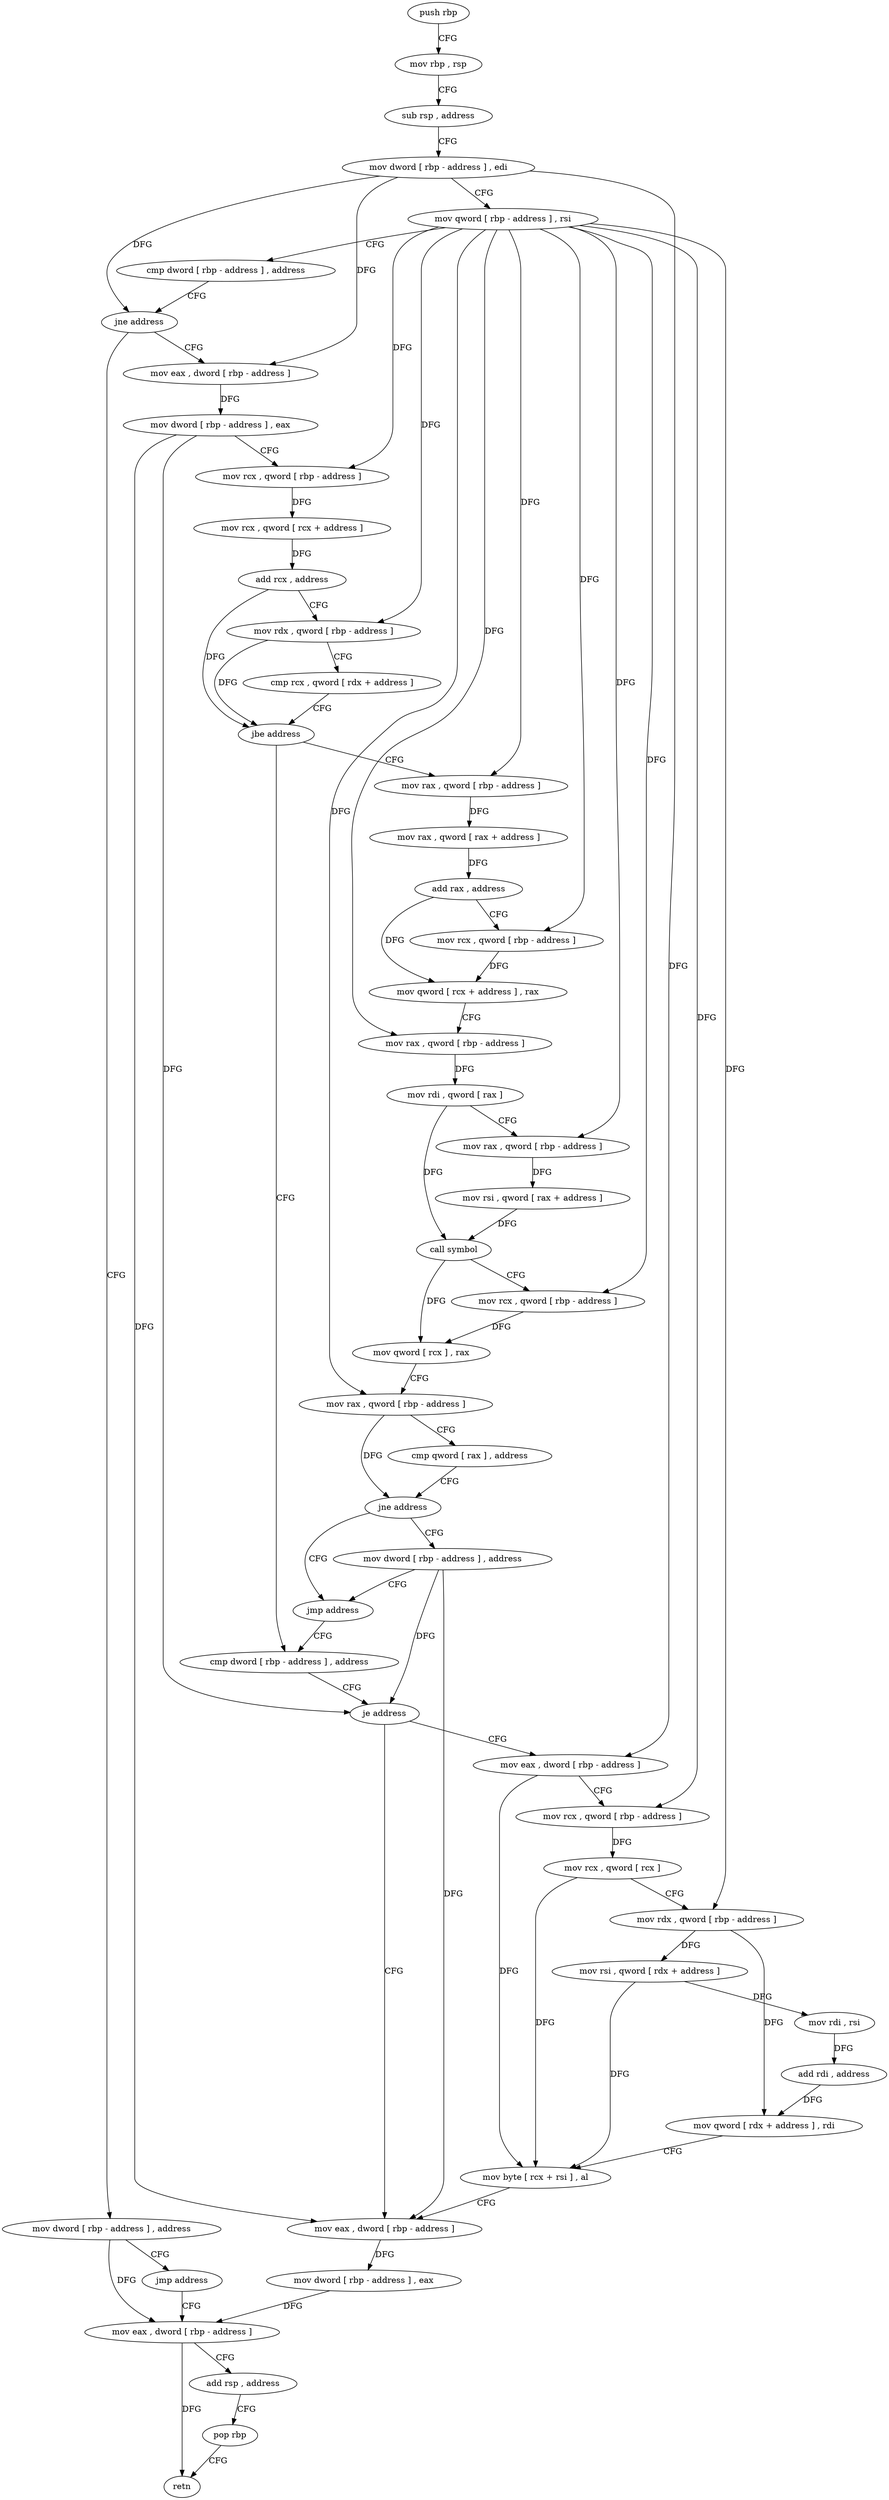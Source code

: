 digraph "func" {
"189472" [label = "push rbp" ]
"189473" [label = "mov rbp , rsp" ]
"189476" [label = "sub rsp , address" ]
"189480" [label = "mov dword [ rbp - address ] , edi" ]
"189483" [label = "mov qword [ rbp - address ] , rsi" ]
"189487" [label = "cmp dword [ rbp - address ] , address" ]
"189491" [label = "jne address" ]
"189509" [label = "mov eax , dword [ rbp - address ]" ]
"189497" [label = "mov dword [ rbp - address ] , address" ]
"189512" [label = "mov dword [ rbp - address ] , eax" ]
"189515" [label = "mov rcx , qword [ rbp - address ]" ]
"189519" [label = "mov rcx , qword [ rcx + address ]" ]
"189523" [label = "add rcx , address" ]
"189530" [label = "mov rdx , qword [ rbp - address ]" ]
"189534" [label = "cmp rcx , qword [ rdx + address ]" ]
"189538" [label = "jbe address" ]
"189619" [label = "cmp dword [ rbp - address ] , address" ]
"189544" [label = "mov rax , qword [ rbp - address ]" ]
"189504" [label = "jmp address" ]
"189670" [label = "mov eax , dword [ rbp - address ]" ]
"189623" [label = "je address" ]
"189664" [label = "mov eax , dword [ rbp - address ]" ]
"189629" [label = "mov eax , dword [ rbp - address ]" ]
"189548" [label = "mov rax , qword [ rax + address ]" ]
"189552" [label = "add rax , address" ]
"189558" [label = "mov rcx , qword [ rbp - address ]" ]
"189562" [label = "mov qword [ rcx + address ] , rax" ]
"189566" [label = "mov rax , qword [ rbp - address ]" ]
"189570" [label = "mov rdi , qword [ rax ]" ]
"189573" [label = "mov rax , qword [ rbp - address ]" ]
"189577" [label = "mov rsi , qword [ rax + address ]" ]
"189581" [label = "call symbol" ]
"189586" [label = "mov rcx , qword [ rbp - address ]" ]
"189590" [label = "mov qword [ rcx ] , rax" ]
"189593" [label = "mov rax , qword [ rbp - address ]" ]
"189597" [label = "cmp qword [ rax ] , address" ]
"189601" [label = "jne address" ]
"189614" [label = "jmp address" ]
"189607" [label = "mov dword [ rbp - address ] , address" ]
"189673" [label = "add rsp , address" ]
"189677" [label = "pop rbp" ]
"189678" [label = "retn" ]
"189667" [label = "mov dword [ rbp - address ] , eax" ]
"189632" [label = "mov rcx , qword [ rbp - address ]" ]
"189636" [label = "mov rcx , qword [ rcx ]" ]
"189639" [label = "mov rdx , qword [ rbp - address ]" ]
"189643" [label = "mov rsi , qword [ rdx + address ]" ]
"189647" [label = "mov rdi , rsi" ]
"189650" [label = "add rdi , address" ]
"189657" [label = "mov qword [ rdx + address ] , rdi" ]
"189661" [label = "mov byte [ rcx + rsi ] , al" ]
"189472" -> "189473" [ label = "CFG" ]
"189473" -> "189476" [ label = "CFG" ]
"189476" -> "189480" [ label = "CFG" ]
"189480" -> "189483" [ label = "CFG" ]
"189480" -> "189491" [ label = "DFG" ]
"189480" -> "189509" [ label = "DFG" ]
"189480" -> "189629" [ label = "DFG" ]
"189483" -> "189487" [ label = "CFG" ]
"189483" -> "189515" [ label = "DFG" ]
"189483" -> "189530" [ label = "DFG" ]
"189483" -> "189544" [ label = "DFG" ]
"189483" -> "189558" [ label = "DFG" ]
"189483" -> "189566" [ label = "DFG" ]
"189483" -> "189573" [ label = "DFG" ]
"189483" -> "189586" [ label = "DFG" ]
"189483" -> "189593" [ label = "DFG" ]
"189483" -> "189632" [ label = "DFG" ]
"189483" -> "189639" [ label = "DFG" ]
"189487" -> "189491" [ label = "CFG" ]
"189491" -> "189509" [ label = "CFG" ]
"189491" -> "189497" [ label = "CFG" ]
"189509" -> "189512" [ label = "DFG" ]
"189497" -> "189504" [ label = "CFG" ]
"189497" -> "189670" [ label = "DFG" ]
"189512" -> "189515" [ label = "CFG" ]
"189512" -> "189623" [ label = "DFG" ]
"189512" -> "189664" [ label = "DFG" ]
"189515" -> "189519" [ label = "DFG" ]
"189519" -> "189523" [ label = "DFG" ]
"189523" -> "189530" [ label = "CFG" ]
"189523" -> "189538" [ label = "DFG" ]
"189530" -> "189534" [ label = "CFG" ]
"189530" -> "189538" [ label = "DFG" ]
"189534" -> "189538" [ label = "CFG" ]
"189538" -> "189619" [ label = "CFG" ]
"189538" -> "189544" [ label = "CFG" ]
"189619" -> "189623" [ label = "CFG" ]
"189544" -> "189548" [ label = "DFG" ]
"189504" -> "189670" [ label = "CFG" ]
"189670" -> "189673" [ label = "CFG" ]
"189670" -> "189678" [ label = "DFG" ]
"189623" -> "189664" [ label = "CFG" ]
"189623" -> "189629" [ label = "CFG" ]
"189664" -> "189667" [ label = "DFG" ]
"189629" -> "189632" [ label = "CFG" ]
"189629" -> "189661" [ label = "DFG" ]
"189548" -> "189552" [ label = "DFG" ]
"189552" -> "189558" [ label = "CFG" ]
"189552" -> "189562" [ label = "DFG" ]
"189558" -> "189562" [ label = "DFG" ]
"189562" -> "189566" [ label = "CFG" ]
"189566" -> "189570" [ label = "DFG" ]
"189570" -> "189573" [ label = "CFG" ]
"189570" -> "189581" [ label = "DFG" ]
"189573" -> "189577" [ label = "DFG" ]
"189577" -> "189581" [ label = "DFG" ]
"189581" -> "189586" [ label = "CFG" ]
"189581" -> "189590" [ label = "DFG" ]
"189586" -> "189590" [ label = "DFG" ]
"189590" -> "189593" [ label = "CFG" ]
"189593" -> "189597" [ label = "CFG" ]
"189593" -> "189601" [ label = "DFG" ]
"189597" -> "189601" [ label = "CFG" ]
"189601" -> "189614" [ label = "CFG" ]
"189601" -> "189607" [ label = "CFG" ]
"189614" -> "189619" [ label = "CFG" ]
"189607" -> "189614" [ label = "CFG" ]
"189607" -> "189623" [ label = "DFG" ]
"189607" -> "189664" [ label = "DFG" ]
"189673" -> "189677" [ label = "CFG" ]
"189677" -> "189678" [ label = "CFG" ]
"189667" -> "189670" [ label = "DFG" ]
"189632" -> "189636" [ label = "DFG" ]
"189636" -> "189639" [ label = "CFG" ]
"189636" -> "189661" [ label = "DFG" ]
"189639" -> "189643" [ label = "DFG" ]
"189639" -> "189657" [ label = "DFG" ]
"189643" -> "189647" [ label = "DFG" ]
"189643" -> "189661" [ label = "DFG" ]
"189647" -> "189650" [ label = "DFG" ]
"189650" -> "189657" [ label = "DFG" ]
"189657" -> "189661" [ label = "CFG" ]
"189661" -> "189664" [ label = "CFG" ]
}

